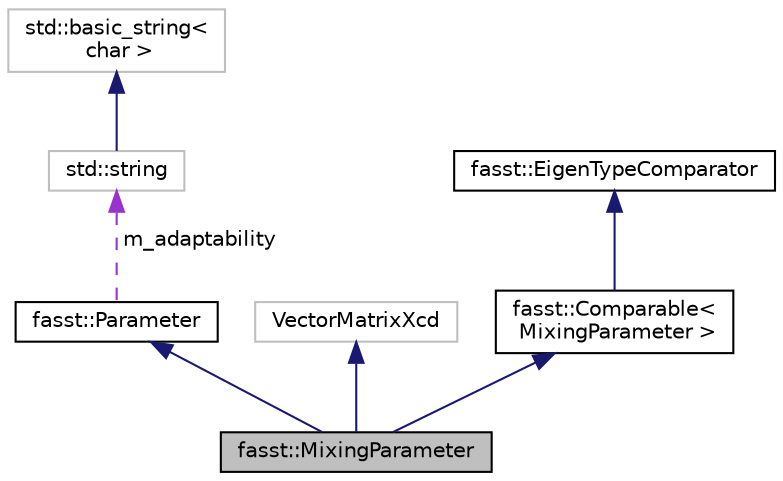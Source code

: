 digraph "fasst::MixingParameter"
{
  edge [fontname="Helvetica",fontsize="10",labelfontname="Helvetica",labelfontsize="10"];
  node [fontname="Helvetica",fontsize="10",shape=record];
  Node5 [label="fasst::MixingParameter",height=0.2,width=0.4,color="black", fillcolor="grey75", style="filled", fontcolor="black"];
  Node6 -> Node5 [dir="back",color="midnightblue",fontsize="10",style="solid",fontname="Helvetica"];
  Node6 [label="fasst::Parameter",height=0.2,width=0.4,color="black", fillcolor="white", style="filled",URL="$classfasst_1_1Parameter.html"];
  Node7 -> Node6 [dir="back",color="darkorchid3",fontsize="10",style="dashed",label=" m_adaptability" ,fontname="Helvetica"];
  Node7 [label="std::string",height=0.2,width=0.4,color="grey75", fillcolor="white", style="filled",tooltip="STL class. "];
  Node8 -> Node7 [dir="back",color="midnightblue",fontsize="10",style="solid",fontname="Helvetica"];
  Node8 [label="std::basic_string\<\l char \>",height=0.2,width=0.4,color="grey75", fillcolor="white", style="filled",tooltip="STL class. "];
  Node9 -> Node5 [dir="back",color="midnightblue",fontsize="10",style="solid",fontname="Helvetica"];
  Node9 [label="VectorMatrixXcd",height=0.2,width=0.4,color="grey75", fillcolor="white", style="filled"];
  Node10 -> Node5 [dir="back",color="midnightblue",fontsize="10",style="solid",fontname="Helvetica"];
  Node10 [label="fasst::Comparable\<\l MixingParameter \>",height=0.2,width=0.4,color="black", fillcolor="white", style="filled",URL="$classfasst_1_1Comparable.html"];
  Node11 -> Node10 [dir="back",color="midnightblue",fontsize="10",style="solid",fontname="Helvetica"];
  Node11 [label="fasst::EigenTypeComparator",height=0.2,width=0.4,color="black", fillcolor="white", style="filled",URL="$classfasst_1_1EigenTypeComparator.html"];
}
